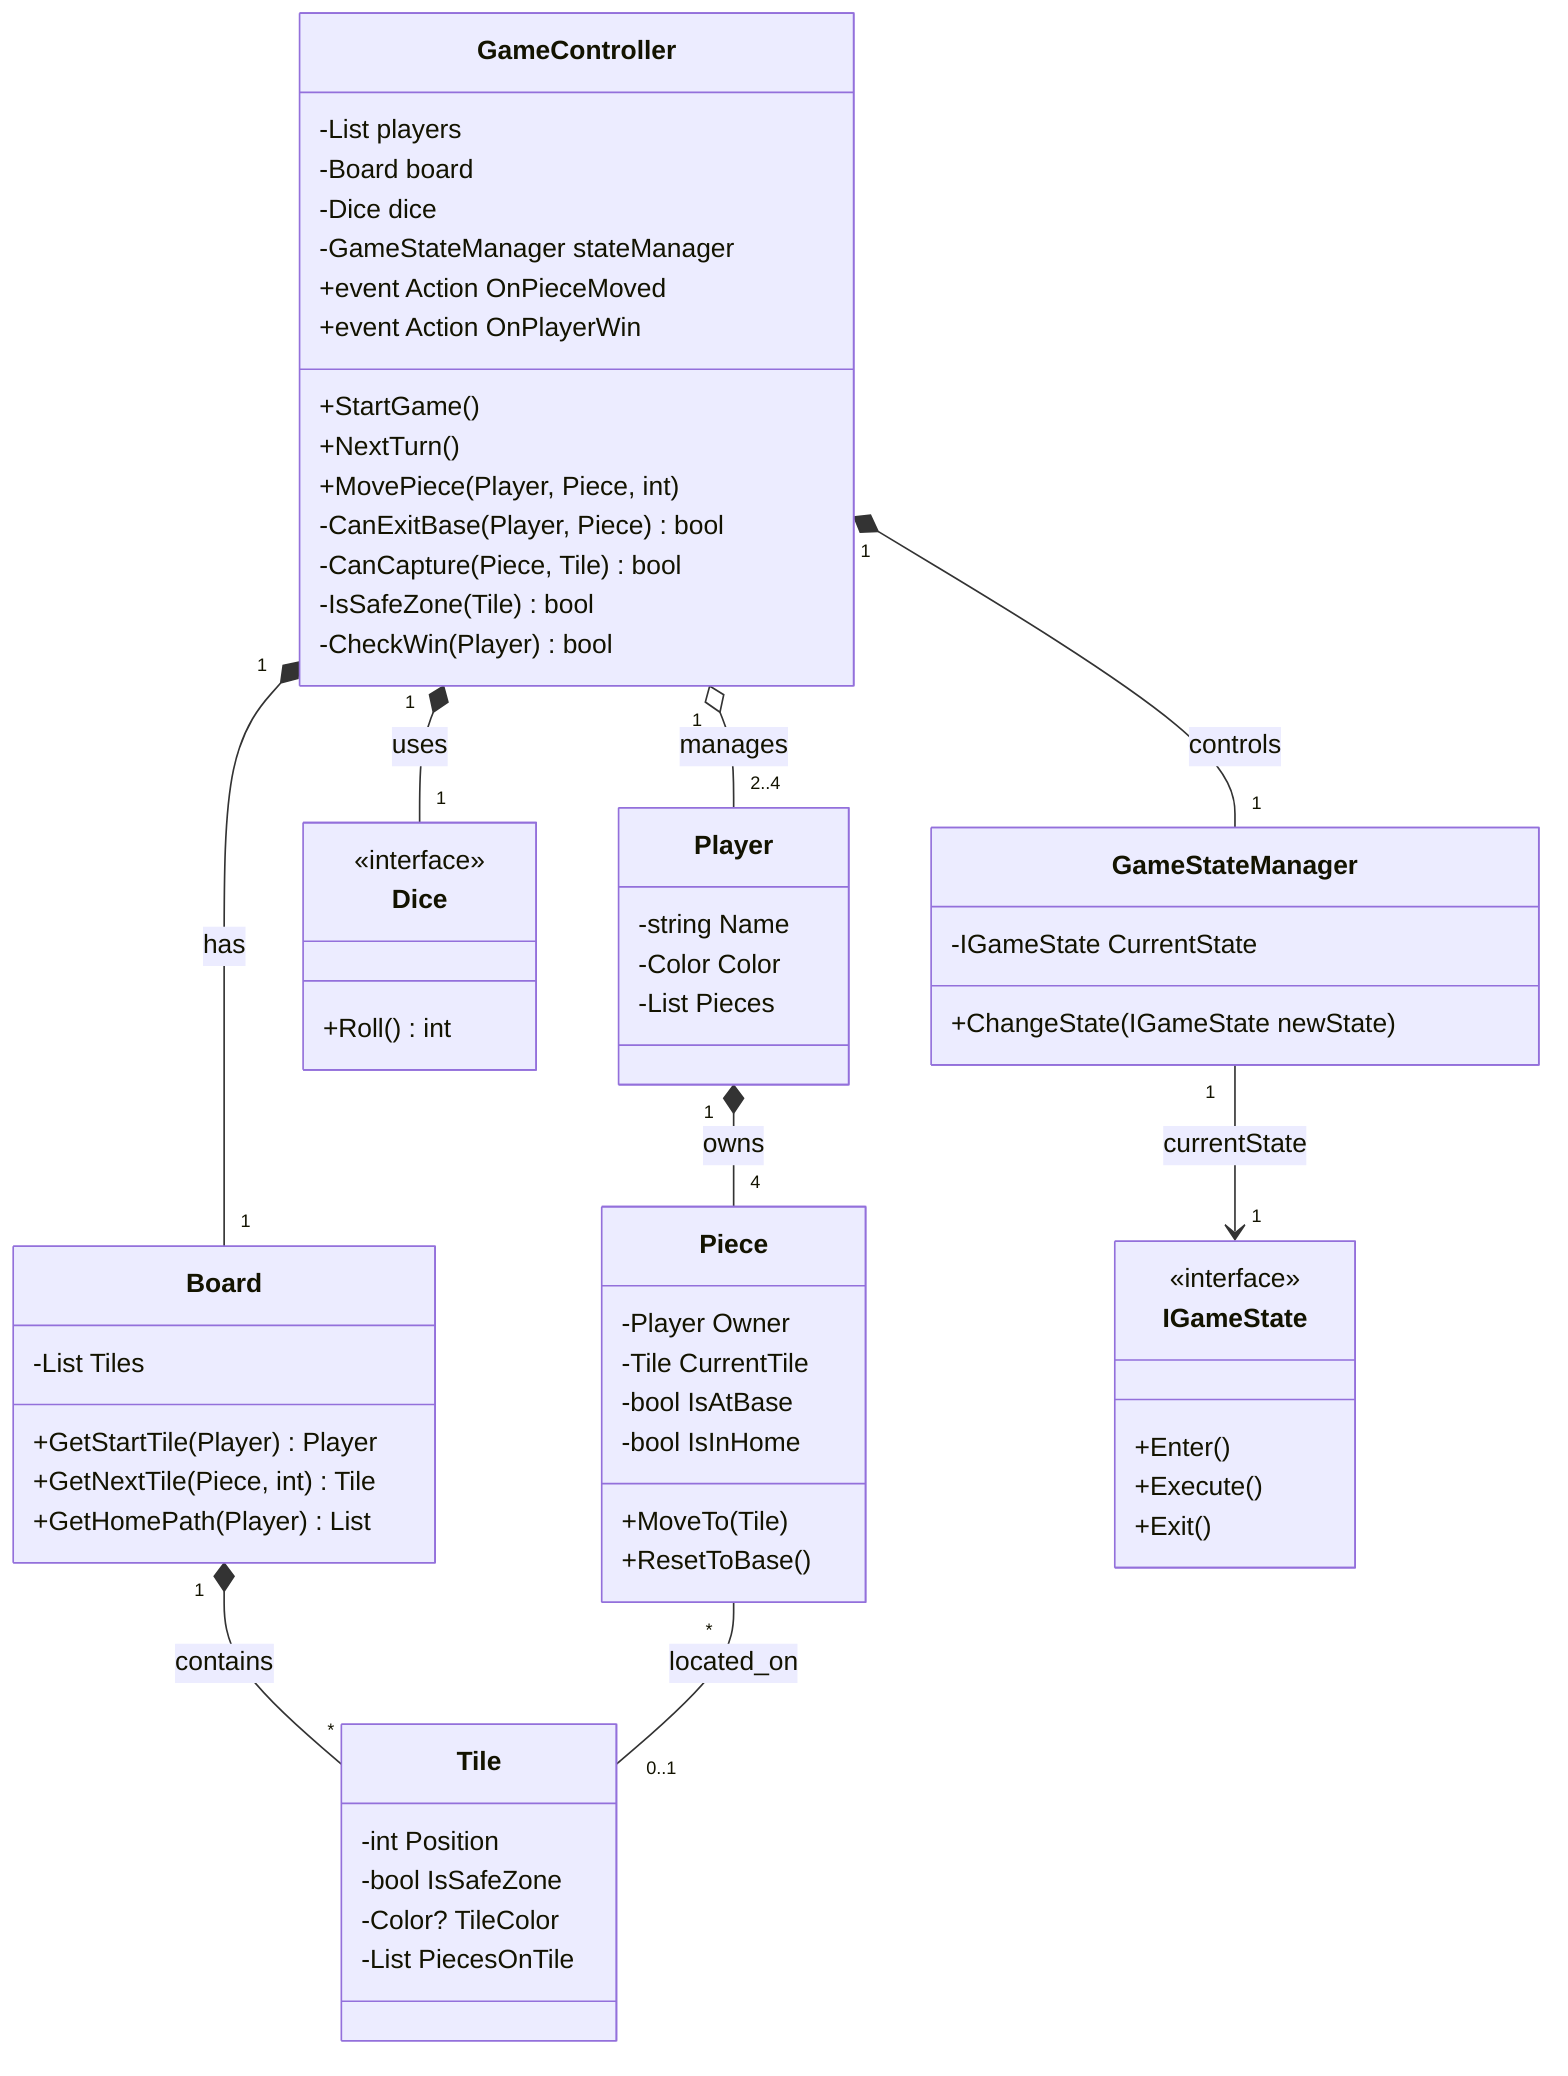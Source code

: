 classDiagram
    class GameController {
        -List<Player> players
        -Board board
        -Dice dice
        -GameStateManager stateManager
        +StartGame()
        +NextTurn()
        +MovePiece(Player, Piece, int)
        -CanExitBase(Player, Piece) bool
        -CanCapture(Piece, Tile) bool
        -IsSafeZone(Tile) bool
        -CheckWin(Player) bool
        %% Event Diganti 
        %% Example OnGameStart -> Game dimulai, apa saja yang dijalankan 
        +event Action<Piece, Tile> OnPieceMoved
        +event Action<Player> OnPlayerWin
    }

    class Player {
        -string Name
        -Color Color
        -List<Piece> Pieces
    }

    class Piece {
        -Player Owner
        -Tile CurrentTile
        -bool IsAtBase
        -bool IsInHome
        +MoveTo(Tile)
        +ResetToBase()
    }

    %% Interfacing Board
    class Board { 
        -List<Tile> Tiles
        +GetStartTile(Player) Player
        +GetNextTile(Piece, int) Tile
        +GetHomePath(Player) List<Tile>
    }

    %% Struct Position
    class Tile {
        -int Position
        -bool IsSafeZone
        -Color? TileColor
        -List<Piece> PiecesOnTile
    }

    class Dice {
        <<interface>>
        +Roll() int
        %% +event Action<int> OnDiceRolled
    }

    class GameStateManager {
        -IGameState CurrentState
        +ChangeState(IGameState newState)
    }

    class IGameState {
        <<interface>>
        +Enter()
        +Execute()
        +Exit()
    }

    GameController "1" o-- "2..4" Player : manages
    GameController "1" *-- "1" Board : has
    GameController "1" *-- "1" Dice : uses
    GameController "1" *-- "1" GameStateManager : controls
    
    Player "1" *-- "4" Piece : owns
    Board "1" *-- "*" Tile : contains
    Piece "*" -- "0..1" Tile : located_on
    GameStateManager "1" --> "1" IGameState : currentState
